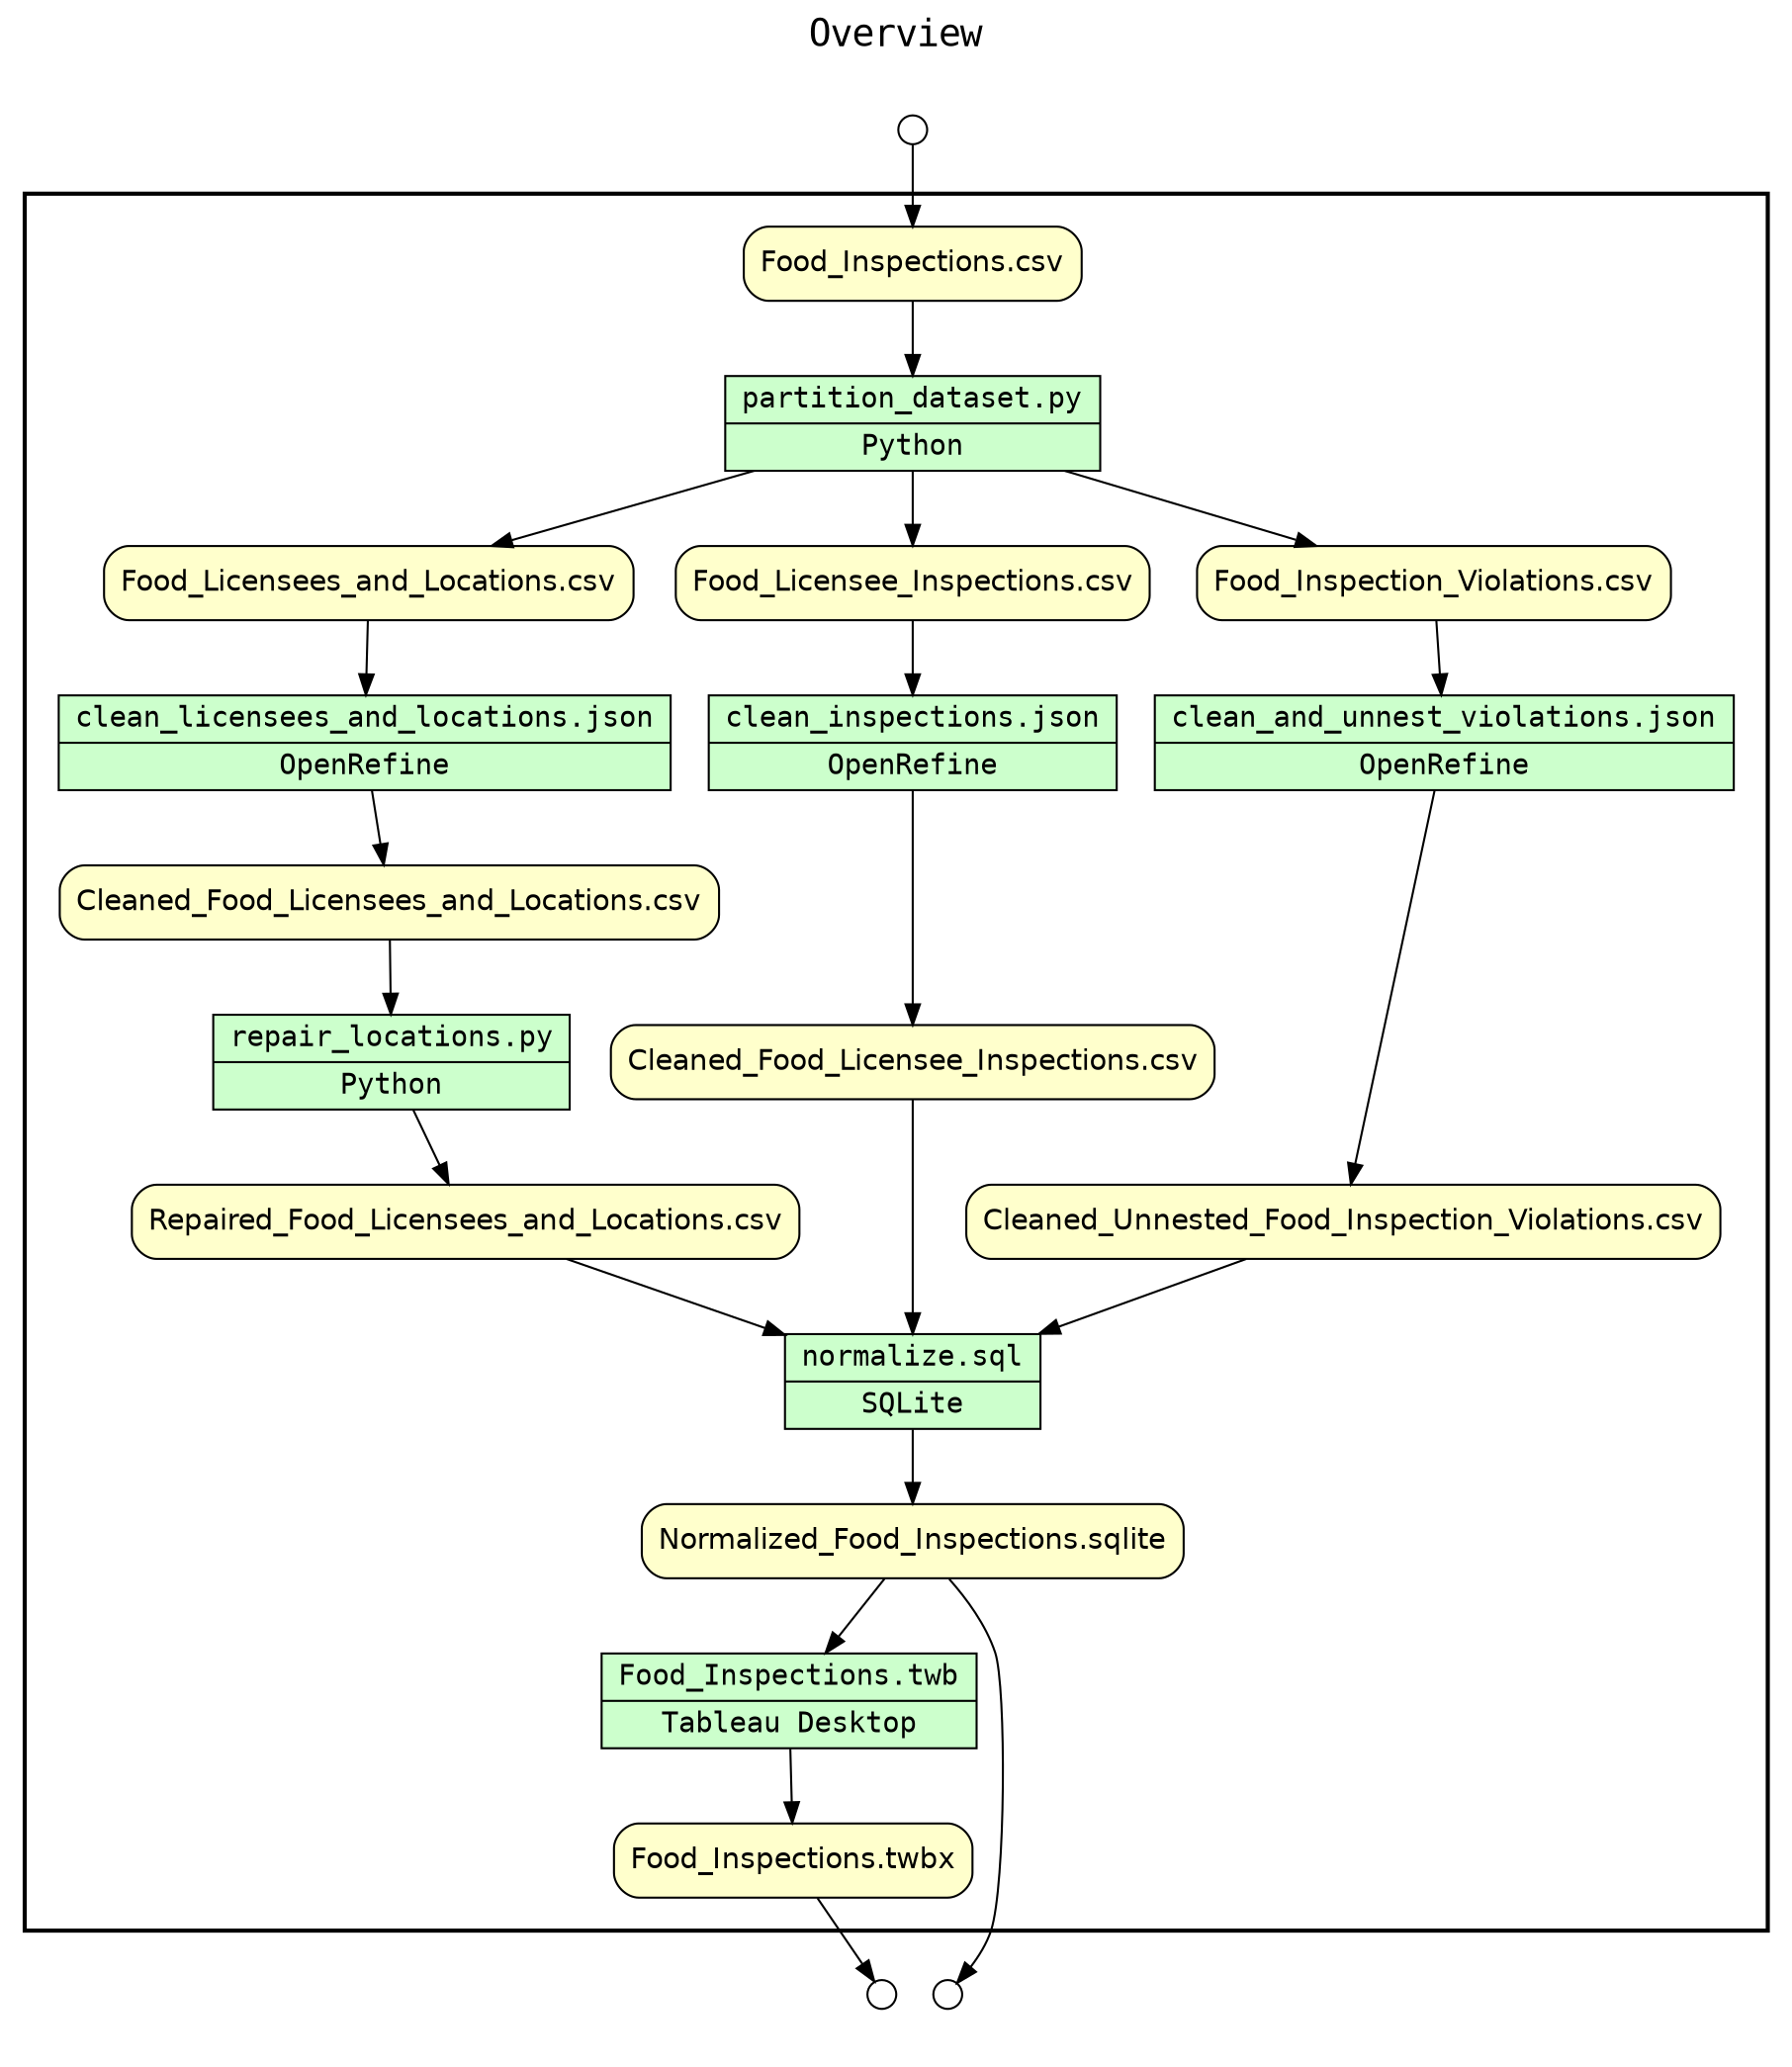 digraph Workflow {
rankdir=TB
fontname=Courier; fontsize=18; labelloc=t
label=Overview
subgraph cluster_workflow_box_outer { label=""; color=black; penwidth=2
subgraph cluster_workflow_box_inner { label=""; color=white
node[shape=box style=filled fillcolor="#CCFFCC" peripheries=1 fontname=Courier]
"partition_dataset.py" [shape=record rankdir=LR label="{<f0> partition_dataset.py |<f1> Python}"];
"clean_licensees_and_locations.json" [shape=record rankdir=LR label="{<f0> clean_licensees_and_locations.json |<f1> OpenRefine}"];
"clean_inspections.json" [shape=record rankdir=LR label="{<f0> clean_inspections.json |<f1> OpenRefine}"];
"clean_and_unnest_violations.json" [shape=record rankdir=LR label="{<f0> clean_and_unnest_violations.json |<f1> OpenRefine}"];
"repair_locations.py" [shape=record rankdir=LR label="{<f0> repair_locations.py |<f1> Python}"];
"normalize.sql" [shape=record rankdir=LR label="{<f0> normalize.sql |<f1> SQLite}"];
"Food_Inspections.twb" [shape=record rankdir=LR label="{<f0> Food_Inspections.twb |<f1> Tableau Desktop}"];
node[shape=box style="rounded,filled" fillcolor="#FFFFCC" peripheries=1 fontname=Helvetica]
"Food_Inspections.csv"
"Food_Licensees_and_Locations.csv"
"Food_Licensee_Inspections.csv"
"Food_Inspection_Violations.csv"
"Cleaned_Food_Licensees_and_Locations.csv"
"Repaired_Food_Licensees_and_Locations.csv"
"Cleaned_Food_Licensee_Inspections.csv"
"Cleaned_Unnested_Food_Inspection_Violations.csv"
"Normalized_Food_Inspections.sqlite"
"Food_Inspections.twbx"
node[shape=box style="rounded,filled" fillcolor="#FCFCFC" peripheries=1 fontname=Helvetica]
"partition_dataset.py" -> "Food_Licensees_and_Locations.csv"
"partition_dataset.py" -> "Food_Licensee_Inspections.csv"
"partition_dataset.py" -> "Food_Inspection_Violations.csv"
"Food_Inspections.csv" -> "partition_dataset.py"
"clean_licensees_and_locations.json" -> "Cleaned_Food_Licensees_and_Locations.csv"
"Food_Licensees_and_Locations.csv" -> "clean_licensees_and_locations.json"
"clean_inspections.json" -> "Cleaned_Food_Licensee_Inspections.csv"
"Food_Licensee_Inspections.csv" -> "clean_inspections.json"
"clean_and_unnest_violations.json" -> "Cleaned_Unnested_Food_Inspection_Violations.csv"
"Food_Inspection_Violations.csv" -> "clean_and_unnest_violations.json"
"repair_locations.py" -> "Repaired_Food_Licensees_and_Locations.csv"
"Cleaned_Food_Licensees_and_Locations.csv" -> "repair_locations.py"
"normalize.sql" -> "Normalized_Food_Inspections.sqlite"
"Repaired_Food_Licensees_and_Locations.csv" -> "normalize.sql"
"Cleaned_Food_Licensee_Inspections.csv" -> "normalize.sql"
"Cleaned_Unnested_Food_Inspection_Violations.csv" -> "normalize.sql"
"Food_Inspections.twb" -> "Food_Inspections.twbx"
"Normalized_Food_Inspections.sqlite" -> "Food_Inspections.twb"
}}
subgraph cluster_input_ports_group_outer { label=""; color=white
subgraph cluster_input_ports_group_inner { label=""; color=white
node[shape=circle style="rounded,filled" fillcolor="#FFFFFF" peripheries=1 fontname=Helvetica width=0.2]
"Food_Inspections.csv_input_port" [label=""]
}}
subgraph cluster_output_ports_group_outer { label=""; color=white
subgraph cluster_output_ports_group_inner { label=""; color=white
node[shape=circle style="rounded,filled" fillcolor="#FFFFFF" peripheries=1 fontname=Helvetica width=0.2]
"Normalized_Food_Inspections.sqlite_output_port" [label=""]
"Food_Inspections.twbx_output_port" [label=""]
}}
"Food_Inspections.csv_input_port" -> "Food_Inspections.csv"
"Normalized_Food_Inspections.sqlite" -> "Normalized_Food_Inspections.sqlite_output_port"
"Food_Inspections.twbx" -> "Food_Inspections.twbx_output_port"
}
